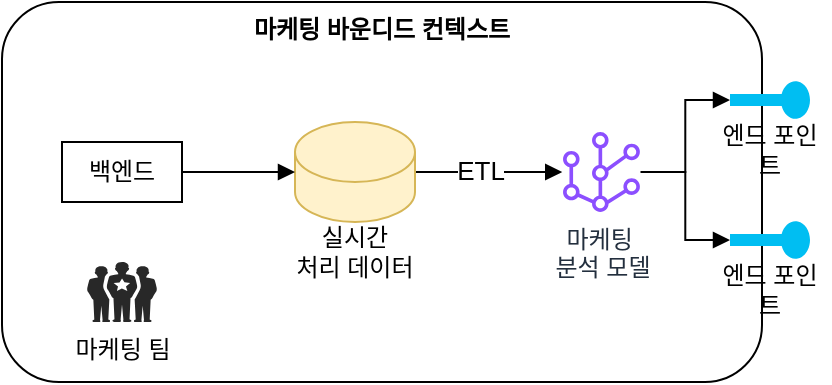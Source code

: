 <mxfile version="26.1.1">
  <diagram name="Page-1" id="fXqu_w1rYB3tZzS57s6L">
    <mxGraphModel dx="1114" dy="878" grid="1" gridSize="10" guides="1" tooltips="1" connect="1" arrows="1" fold="1" page="1" pageScale="1" pageWidth="827" pageHeight="1169" math="0" shadow="0">
      <root>
        <mxCell id="0" />
        <mxCell id="1" parent="0" />
        <mxCell id="nuOvf4qAihRL5Xflym3C-1" value="마케팅 바운디드 컨텍스트" style="rounded=1;whiteSpace=wrap;html=1;verticalAlign=top;fontStyle=1" vertex="1" parent="1">
          <mxGeometry x="60" y="50" width="380" height="190" as="geometry" />
        </mxCell>
        <mxCell id="nuOvf4qAihRL5Xflym3C-2" value="백엔드" style="rounded=0;whiteSpace=wrap;html=1;" vertex="1" parent="1">
          <mxGeometry x="90" y="120" width="60" height="30" as="geometry" />
        </mxCell>
        <mxCell id="nuOvf4qAihRL5Xflym3C-3" style="edgeStyle=orthogonalEdgeStyle;rounded=0;orthogonalLoop=1;jettySize=auto;html=1;endArrow=block;endFill=1;" edge="1" parent="1" source="nuOvf4qAihRL5Xflym3C-5" target="nuOvf4qAihRL5Xflym3C-7">
          <mxGeometry relative="1" as="geometry" />
        </mxCell>
        <mxCell id="nuOvf4qAihRL5Xflym3C-4" value="ETL" style="edgeLabel;html=1;align=center;verticalAlign=middle;resizable=0;points=[];fontSize=13;" vertex="1" connectable="0" parent="nuOvf4qAihRL5Xflym3C-3">
          <mxGeometry x="-0.226" y="-4" relative="1" as="geometry">
            <mxPoint x="4" y="-5" as="offset" />
          </mxGeometry>
        </mxCell>
        <mxCell id="nuOvf4qAihRL5Xflym3C-5" value="" style="shape=cylinder3;whiteSpace=wrap;html=1;boundedLbl=1;backgroundOutline=1;size=15;fillColor=#fff2cc;strokeColor=#d6b656;" vertex="1" parent="1">
          <mxGeometry x="206.5" y="110" width="60" height="50" as="geometry" />
        </mxCell>
        <mxCell id="nuOvf4qAihRL5Xflym3C-6" value="실시간&lt;div&gt;처리 데이터&lt;/div&gt;" style="text;html=1;align=center;verticalAlign=middle;whiteSpace=wrap;rounded=0;" vertex="1" parent="1">
          <mxGeometry x="199" y="160" width="75" height="29" as="geometry" />
        </mxCell>
        <mxCell id="nuOvf4qAihRL5Xflym3C-7" value="마케팅&amp;nbsp;&lt;div&gt;분석 모델&lt;/div&gt;" style="sketch=0;outlineConnect=0;fontColor=#232F3E;gradientColor=none;fillColor=#8C4FFF;strokeColor=none;dashed=0;verticalLabelPosition=bottom;verticalAlign=top;align=center;html=1;fontSize=12;fontStyle=0;aspect=fixed;pointerEvents=1;shape=mxgraph.aws4.mesh;" vertex="1" parent="1">
          <mxGeometry x="339.48" y="115" width="40.52" height="40" as="geometry" />
        </mxCell>
        <mxCell id="nuOvf4qAihRL5Xflym3C-8" value="마케팅 팀" style="verticalLabelPosition=bottom;sketch=0;html=1;fillColor=#282828;strokeColor=none;verticalAlign=top;pointerEvents=1;align=center;shape=mxgraph.cisco_safe.people_places_things_icons.icon1;" vertex="1" parent="1">
          <mxGeometry x="102.5" y="180" width="35" height="30" as="geometry" />
        </mxCell>
        <mxCell id="nuOvf4qAihRL5Xflym3C-9" style="edgeStyle=orthogonalEdgeStyle;rounded=0;orthogonalLoop=1;jettySize=auto;html=1;entryX=0;entryY=0.5;entryDx=0;entryDy=0;entryPerimeter=0;endArrow=block;endFill=1;" edge="1" parent="1" source="nuOvf4qAihRL5Xflym3C-2" target="nuOvf4qAihRL5Xflym3C-5">
          <mxGeometry relative="1" as="geometry" />
        </mxCell>
        <mxCell id="nuOvf4qAihRL5Xflym3C-19" value="" style="verticalLabelPosition=bottom;html=1;verticalAlign=top;align=center;strokeColor=none;fillColor=#00BEF2;shape=mxgraph.azure.service_endpoint;rotation=-180;" vertex="1" parent="1">
          <mxGeometry x="424" y="89" width="40" height="20" as="geometry" />
        </mxCell>
        <mxCell id="nuOvf4qAihRL5Xflym3C-20" value="엔드 포인트" style="text;html=1;align=center;verticalAlign=middle;whiteSpace=wrap;rounded=0;" vertex="1" parent="1">
          <mxGeometry x="414" y="109" width="60" height="30" as="geometry" />
        </mxCell>
        <mxCell id="nuOvf4qAihRL5Xflym3C-21" value="" style="verticalLabelPosition=bottom;html=1;verticalAlign=top;align=center;strokeColor=none;fillColor=#00BEF2;shape=mxgraph.azure.service_endpoint;rotation=-180;" vertex="1" parent="1">
          <mxGeometry x="424" y="159" width="40" height="20" as="geometry" />
        </mxCell>
        <mxCell id="nuOvf4qAihRL5Xflym3C-22" value="엔드 포인트" style="text;html=1;align=center;verticalAlign=middle;whiteSpace=wrap;rounded=0;" vertex="1" parent="1">
          <mxGeometry x="414" y="179" width="60" height="30" as="geometry" />
        </mxCell>
        <mxCell id="nuOvf4qAihRL5Xflym3C-23" style="edgeStyle=orthogonalEdgeStyle;rounded=0;orthogonalLoop=1;jettySize=auto;html=1;entryX=1;entryY=0.5;entryDx=0;entryDy=0;entryPerimeter=0;endArrow=block;endFill=1;" edge="1" parent="1" source="nuOvf4qAihRL5Xflym3C-7" target="nuOvf4qAihRL5Xflym3C-19">
          <mxGeometry relative="1" as="geometry" />
        </mxCell>
        <mxCell id="nuOvf4qAihRL5Xflym3C-24" style="edgeStyle=orthogonalEdgeStyle;rounded=0;orthogonalLoop=1;jettySize=auto;html=1;entryX=1;entryY=0.5;entryDx=0;entryDy=0;entryPerimeter=0;endArrow=block;endFill=1;" edge="1" parent="1" source="nuOvf4qAihRL5Xflym3C-7" target="nuOvf4qAihRL5Xflym3C-21">
          <mxGeometry relative="1" as="geometry" />
        </mxCell>
      </root>
    </mxGraphModel>
  </diagram>
</mxfile>

